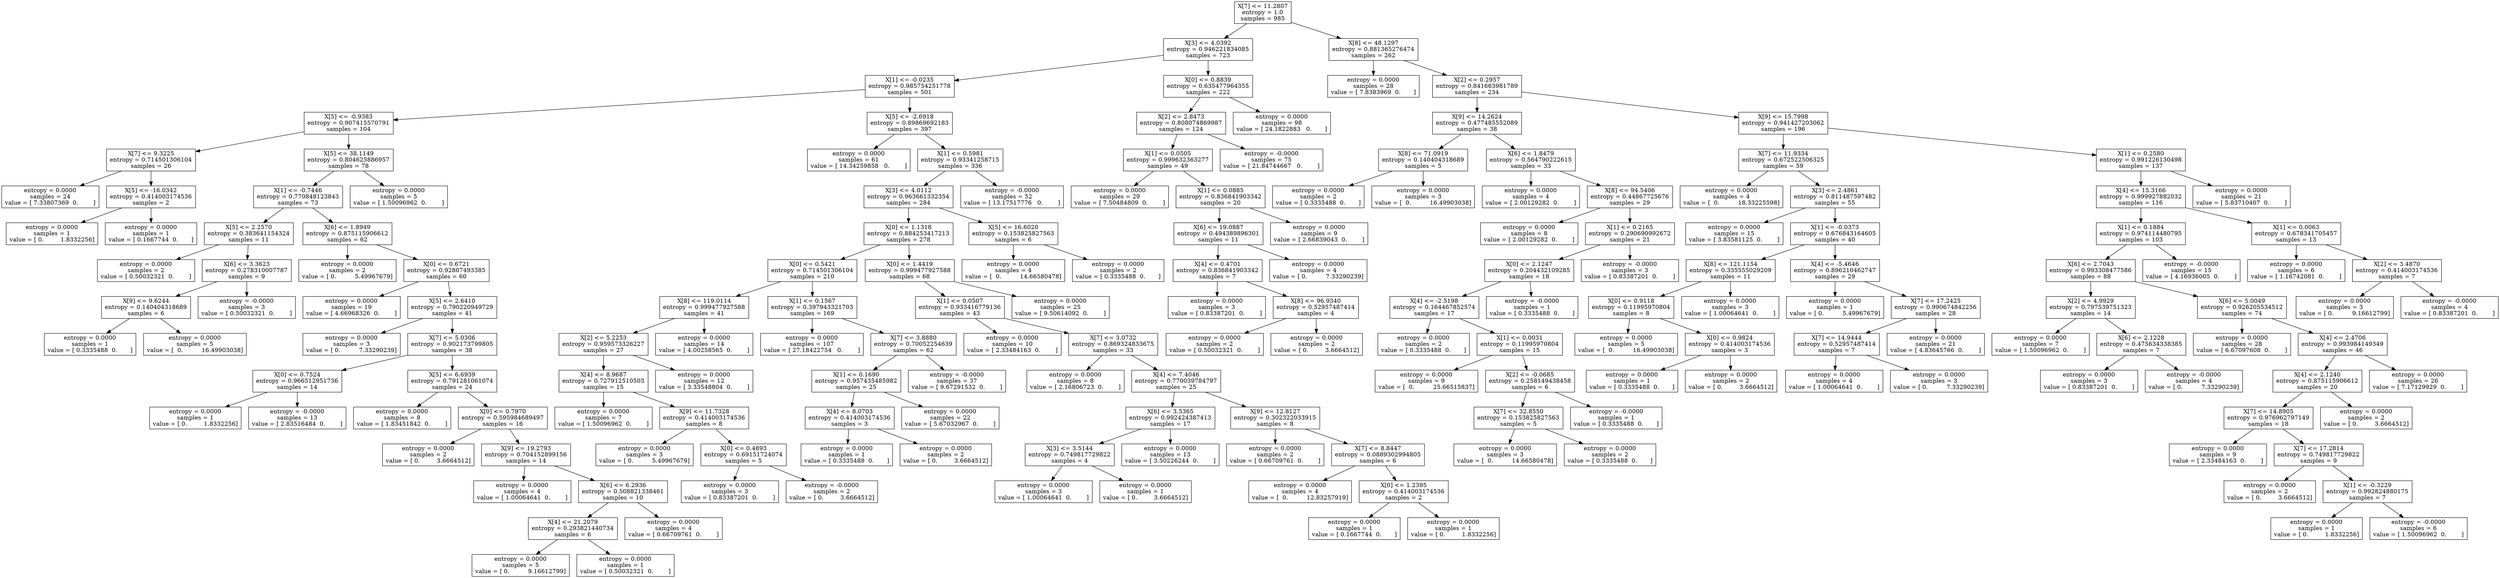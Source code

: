 digraph Tree {
0 [label="X[7] <= 11.2807\nentropy = 1.0\nsamples = 985", shape="box"] ;
1 [label="X[3] <= 4.0392\nentropy = 0.946221834085\nsamples = 723", shape="box"] ;
0 -> 1 ;
2 [label="X[1] <= -0.0235\nentropy = 0.985754251778\nsamples = 501", shape="box"] ;
1 -> 2 ;
3 [label="X[5] <= -0.9383\nentropy = 0.907415570791\nsamples = 104", shape="box"] ;
2 -> 3 ;
4 [label="X[7] <= 9.3225\nentropy = 0.714501306104\nsamples = 26", shape="box"] ;
3 -> 4 ;
5 [label="entropy = 0.0000\nsamples = 24\nvalue = [ 7.33807369  0.        ]", shape="box"] ;
4 -> 5 ;
6 [label="X[5] <= -16.0342\nentropy = 0.414003174536\nsamples = 2", shape="box"] ;
4 -> 6 ;
7 [label="entropy = 0.0000\nsamples = 1\nvalue = [ 0.         1.8332256]", shape="box"] ;
6 -> 7 ;
8 [label="entropy = 0.0000\nsamples = 1\nvalue = [ 0.1667744  0.       ]", shape="box"] ;
6 -> 8 ;
9 [label="X[5] <= 38.1149\nentropy = 0.804625886957\nsamples = 78", shape="box"] ;
3 -> 9 ;
10 [label="X[1] <= -0.7446\nentropy = 0.770848123843\nsamples = 73", shape="box"] ;
9 -> 10 ;
11 [label="X[5] <= 2.2570\nentropy = 0.383641154324\nsamples = 11", shape="box"] ;
10 -> 11 ;
12 [label="entropy = 0.0000\nsamples = 2\nvalue = [ 0.50032321  0.        ]", shape="box"] ;
11 -> 12 ;
13 [label="X[6] <= 3.3623\nentropy = 0.278310007787\nsamples = 9", shape="box"] ;
11 -> 13 ;
14 [label="X[9] <= 9.6244\nentropy = 0.140404318689\nsamples = 6", shape="box"] ;
13 -> 14 ;
15 [label="entropy = 0.0000\nsamples = 1\nvalue = [ 0.3335488  0.       ]", shape="box"] ;
14 -> 15 ;
16 [label="entropy = 0.0000\nsamples = 5\nvalue = [  0.          16.49903038]", shape="box"] ;
14 -> 16 ;
17 [label="entropy = -0.0000\nsamples = 3\nvalue = [ 0.50032321  0.        ]", shape="box"] ;
13 -> 17 ;
18 [label="X[6] <= 1.8949\nentropy = 0.875115906612\nsamples = 62", shape="box"] ;
10 -> 18 ;
19 [label="entropy = 0.0000\nsamples = 2\nvalue = [ 0.          5.49967679]", shape="box"] ;
18 -> 19 ;
20 [label="X[0] <= 0.6721\nentropy = 0.92807493385\nsamples = 60", shape="box"] ;
18 -> 20 ;
21 [label="entropy = 0.0000\nsamples = 19\nvalue = [ 4.66968326  0.        ]", shape="box"] ;
20 -> 21 ;
22 [label="X[5] <= 2.6410\nentropy = 0.790220949729\nsamples = 41", shape="box"] ;
20 -> 22 ;
23 [label="entropy = 0.0000\nsamples = 3\nvalue = [ 0.          7.33290239]", shape="box"] ;
22 -> 23 ;
24 [label="X[7] <= 5.0306\nentropy = 0.902173799805\nsamples = 38", shape="box"] ;
22 -> 24 ;
25 [label="X[0] <= 0.7524\nentropy = 0.966512951736\nsamples = 14", shape="box"] ;
24 -> 25 ;
26 [label="entropy = 0.0000\nsamples = 1\nvalue = [ 0.         1.8332256]", shape="box"] ;
25 -> 26 ;
27 [label="entropy = -0.0000\nsamples = 13\nvalue = [ 2.83516484  0.        ]", shape="box"] ;
25 -> 27 ;
28 [label="X[5] <= 6.6939\nentropy = 0.791281061074\nsamples = 24", shape="box"] ;
24 -> 28 ;
29 [label="entropy = 0.0000\nsamples = 8\nvalue = [ 1.83451842  0.        ]", shape="box"] ;
28 -> 29 ;
30 [label="X[0] <= 0.7970\nentropy = 0.595984689497\nsamples = 16", shape="box"] ;
28 -> 30 ;
31 [label="entropy = 0.0000\nsamples = 2\nvalue = [ 0.         3.6664512]", shape="box"] ;
30 -> 31 ;
32 [label="X[9] <= 19.2793\nentropy = 0.704152899156\nsamples = 14", shape="box"] ;
30 -> 32 ;
33 [label="entropy = 0.0000\nsamples = 4\nvalue = [ 1.00064641  0.        ]", shape="box"] ;
32 -> 33 ;
34 [label="X[6] <= 6.2936\nentropy = 0.508821338461\nsamples = 10", shape="box"] ;
32 -> 34 ;
35 [label="X[4] <= 21.2079\nentropy = 0.293821440734\nsamples = 6", shape="box"] ;
34 -> 35 ;
36 [label="entropy = 0.0000\nsamples = 5\nvalue = [ 0.          9.16612799]", shape="box"] ;
35 -> 36 ;
37 [label="entropy = 0.0000\nsamples = 1\nvalue = [ 0.50032321  0.        ]", shape="box"] ;
35 -> 37 ;
38 [label="entropy = 0.0000\nsamples = 4\nvalue = [ 0.66709761  0.        ]", shape="box"] ;
34 -> 38 ;
39 [label="entropy = 0.0000\nsamples = 5\nvalue = [ 1.50096962  0.        ]", shape="box"] ;
9 -> 39 ;
40 [label="X[5] <= -2.6918\nentropy = 0.89869692183\nsamples = 397", shape="box"] ;
2 -> 40 ;
41 [label="entropy = 0.0000\nsamples = 61\nvalue = [ 14.34259858   0.        ]", shape="box"] ;
40 -> 41 ;
42 [label="X[1] <= 0.5981\nentropy = 0.93341258715\nsamples = 336", shape="box"] ;
40 -> 42 ;
43 [label="X[3] <= 4.0112\nentropy = 0.963661332354\nsamples = 284", shape="box"] ;
42 -> 43 ;
44 [label="X[0] <= 1.1318\nentropy = 0.884253417213\nsamples = 278", shape="box"] ;
43 -> 44 ;
45 [label="X[0] <= 0.5421\nentropy = 0.714501306104\nsamples = 210", shape="box"] ;
44 -> 45 ;
46 [label="X[8] <= 119.0114\nentropy = 0.999477927588\nsamples = 41", shape="box"] ;
45 -> 46 ;
47 [label="X[2] <= 5.2253\nentropy = 0.959573326227\nsamples = 27", shape="box"] ;
46 -> 47 ;
48 [label="X[4] <= 8.9687\nentropy = 0.727912510503\nsamples = 15", shape="box"] ;
47 -> 48 ;
49 [label="entropy = 0.0000\nsamples = 7\nvalue = [ 1.50096962  0.        ]", shape="box"] ;
48 -> 49 ;
50 [label="X[9] <= 11.7328\nentropy = 0.414003174536\nsamples = 8", shape="box"] ;
48 -> 50 ;
51 [label="entropy = 0.0000\nsamples = 3\nvalue = [ 0.          5.49967679]", shape="box"] ;
50 -> 51 ;
52 [label="X[0] <= 0.4893\nentropy = 0.69151724074\nsamples = 5", shape="box"] ;
50 -> 52 ;
53 [label="entropy = 0.0000\nsamples = 3\nvalue = [ 0.83387201  0.        ]", shape="box"] ;
52 -> 53 ;
54 [label="entropy = -0.0000\nsamples = 2\nvalue = [ 0.         3.6664512]", shape="box"] ;
52 -> 54 ;
55 [label="entropy = 0.0000\nsamples = 12\nvalue = [ 3.33548804  0.        ]", shape="box"] ;
47 -> 55 ;
56 [label="entropy = 0.0000\nsamples = 14\nvalue = [ 4.00258565  0.        ]", shape="box"] ;
46 -> 56 ;
57 [label="X[1] <= 0.1567\nentropy = 0.397943321703\nsamples = 169", shape="box"] ;
45 -> 57 ;
58 [label="entropy = 0.0000\nsamples = 107\nvalue = [ 27.18422754   0.        ]", shape="box"] ;
57 -> 58 ;
59 [label="X[7] <= 3.8880\nentropy = 0.70052254639\nsamples = 62", shape="box"] ;
57 -> 59 ;
60 [label="X[1] <= 0.1690\nentropy = 0.957435485982\nsamples = 25", shape="box"] ;
59 -> 60 ;
61 [label="X[4] <= 8.0703\nentropy = 0.414003174536\nsamples = 3", shape="box"] ;
60 -> 61 ;
62 [label="entropy = 0.0000\nsamples = 1\nvalue = [ 0.3335488  0.       ]", shape="box"] ;
61 -> 62 ;
63 [label="entropy = 0.0000\nsamples = 2\nvalue = [ 0.         3.6664512]", shape="box"] ;
61 -> 63 ;
64 [label="entropy = 0.0000\nsamples = 22\nvalue = [ 5.67032967  0.        ]", shape="box"] ;
60 -> 64 ;
65 [label="entropy = -0.0000\nsamples = 37\nvalue = [ 9.67291532  0.        ]", shape="box"] ;
59 -> 65 ;
66 [label="X[0] <= 1.4419\nentropy = 0.999477927588\nsamples = 68", shape="box"] ;
44 -> 66 ;
67 [label="X[1] <= 0.0507\nentropy = 0.933416779136\nsamples = 43", shape="box"] ;
66 -> 67 ;
68 [label="entropy = 0.0000\nsamples = 10\nvalue = [ 2.33484163  0.        ]", shape="box"] ;
67 -> 68 ;
69 [label="X[7] <= 3.0732\nentropy = 0.869324833675\nsamples = 33", shape="box"] ;
67 -> 69 ;
70 [label="entropy = 0.0000\nsamples = 8\nvalue = [ 2.16806723  0.        ]", shape="box"] ;
69 -> 70 ;
71 [label="X[4] <= 7.4046\nentropy = 0.770039784797\nsamples = 25", shape="box"] ;
69 -> 71 ;
72 [label="X[6] <= 3.5365\nentropy = 0.992424387413\nsamples = 17", shape="box"] ;
71 -> 72 ;
73 [label="X[3] <= 3.5144\nentropy = 0.749817729822\nsamples = 4", shape="box"] ;
72 -> 73 ;
74 [label="entropy = 0.0000\nsamples = 3\nvalue = [ 1.00064641  0.        ]", shape="box"] ;
73 -> 74 ;
75 [label="entropy = 0.0000\nsamples = 1\nvalue = [ 0.         3.6664512]", shape="box"] ;
73 -> 75 ;
76 [label="entropy = 0.0000\nsamples = 13\nvalue = [ 3.50226244  0.        ]", shape="box"] ;
72 -> 76 ;
77 [label="X[9] <= 12.8127\nentropy = 0.302322033915\nsamples = 8", shape="box"] ;
71 -> 77 ;
78 [label="entropy = 0.0000\nsamples = 2\nvalue = [ 0.66709761  0.        ]", shape="box"] ;
77 -> 78 ;
79 [label="X[7] <= 8.8447\nentropy = 0.0889302994805\nsamples = 6", shape="box"] ;
77 -> 79 ;
80 [label="entropy = 0.0000\nsamples = 4\nvalue = [  0.          12.83257919]", shape="box"] ;
79 -> 80 ;
81 [label="X[0] <= 1.2395\nentropy = 0.414003174536\nsamples = 2", shape="box"] ;
79 -> 81 ;
82 [label="entropy = 0.0000\nsamples = 1\nvalue = [ 0.1667744  0.       ]", shape="box"] ;
81 -> 82 ;
83 [label="entropy = 0.0000\nsamples = 1\nvalue = [ 0.         1.8332256]", shape="box"] ;
81 -> 83 ;
84 [label="entropy = 0.0000\nsamples = 25\nvalue = [ 9.50614092  0.        ]", shape="box"] ;
66 -> 84 ;
85 [label="X[5] <= 16.6020\nentropy = 0.153825827563\nsamples = 6", shape="box"] ;
43 -> 85 ;
86 [label="entropy = 0.0000\nsamples = 4\nvalue = [  0.          14.66580478]", shape="box"] ;
85 -> 86 ;
87 [label="entropy = 0.0000\nsamples = 2\nvalue = [ 0.3335488  0.       ]", shape="box"] ;
85 -> 87 ;
88 [label="entropy = -0.0000\nsamples = 52\nvalue = [ 13.17517776   0.        ]", shape="box"] ;
42 -> 88 ;
89 [label="X[0] <= 0.8839\nentropy = 0.635477964355\nsamples = 222", shape="box"] ;
1 -> 89 ;
90 [label="X[2] <= 2.8473\nentropy = 0.808074869987\nsamples = 124", shape="box"] ;
89 -> 90 ;
91 [label="X[1] <= 0.0505\nentropy = 0.999632363277\nsamples = 49", shape="box"] ;
90 -> 91 ;
92 [label="entropy = 0.0000\nsamples = 29\nvalue = [ 7.50484809  0.        ]", shape="box"] ;
91 -> 92 ;
93 [label="X[1] <= 0.0885\nentropy = 0.836841903342\nsamples = 20", shape="box"] ;
91 -> 93 ;
94 [label="X[6] <= 19.0887\nentropy = 0.494389896301\nsamples = 11", shape="box"] ;
93 -> 94 ;
95 [label="X[4] <= 0.4701\nentropy = 0.836841903342\nsamples = 7", shape="box"] ;
94 -> 95 ;
96 [label="entropy = 0.0000\nsamples = 3\nvalue = [ 0.83387201  0.        ]", shape="box"] ;
95 -> 96 ;
97 [label="X[8] <= 96.9340\nentropy = 0.52957487414\nsamples = 4", shape="box"] ;
95 -> 97 ;
98 [label="entropy = 0.0000\nsamples = 2\nvalue = [ 0.50032321  0.        ]", shape="box"] ;
97 -> 98 ;
99 [label="entropy = 0.0000\nsamples = 2\nvalue = [ 0.         3.6664512]", shape="box"] ;
97 -> 99 ;
100 [label="entropy = 0.0000\nsamples = 4\nvalue = [ 0.          7.33290239]", shape="box"] ;
94 -> 100 ;
101 [label="entropy = 0.0000\nsamples = 9\nvalue = [ 2.66839043  0.        ]", shape="box"] ;
93 -> 101 ;
102 [label="entropy = -0.0000\nsamples = 75\nvalue = [ 21.84744667   0.        ]", shape="box"] ;
90 -> 102 ;
103 [label="entropy = 0.0000\nsamples = 98\nvalue = [ 24.1822883   0.       ]", shape="box"] ;
89 -> 103 ;
104 [label="X[8] <= 48.1297\nentropy = 0.881365276474\nsamples = 262", shape="box"] ;
0 -> 104 ;
105 [label="entropy = 0.0000\nsamples = 28\nvalue = [ 7.8383969  0.       ]", shape="box"] ;
104 -> 105 ;
106 [label="X[2] <= 0.2957\nentropy = 0.841663981789\nsamples = 234", shape="box"] ;
104 -> 106 ;
107 [label="X[9] <= 14.2624\nentropy = 0.477485552089\nsamples = 38", shape="box"] ;
106 -> 107 ;
108 [label="X[8] <= 71.0919\nentropy = 0.140404318689\nsamples = 5", shape="box"] ;
107 -> 108 ;
109 [label="entropy = 0.0000\nsamples = 2\nvalue = [ 0.3335488  0.       ]", shape="box"] ;
108 -> 109 ;
110 [label="entropy = 0.0000\nsamples = 3\nvalue = [  0.          16.49903038]", shape="box"] ;
108 -> 110 ;
111 [label="X[6] <= 1.8479\nentropy = 0.564790222615\nsamples = 33", shape="box"] ;
107 -> 111 ;
112 [label="entropy = 0.0000\nsamples = 4\nvalue = [ 2.00129282  0.        ]", shape="box"] ;
111 -> 112 ;
113 [label="X[8] <= 94.5406\nentropy = 0.44867725676\nsamples = 29", shape="box"] ;
111 -> 113 ;
114 [label="entropy = 0.0000\nsamples = 8\nvalue = [ 2.00129282  0.        ]", shape="box"] ;
113 -> 114 ;
115 [label="X[1] <= 0.2165\nentropy = 0.290690992672\nsamples = 21", shape="box"] ;
113 -> 115 ;
116 [label="X[0] <= 2.1247\nentropy = 0.204432109285\nsamples = 18", shape="box"] ;
115 -> 116 ;
117 [label="X[4] <= -2.5198\nentropy = 0.164467852574\nsamples = 17", shape="box"] ;
116 -> 117 ;
118 [label="entropy = 0.0000\nsamples = 2\nvalue = [ 0.3335488  0.       ]", shape="box"] ;
117 -> 118 ;
119 [label="X[1] <= 0.0031\nentropy = 0.11995970804\nsamples = 15", shape="box"] ;
117 -> 119 ;
120 [label="entropy = 0.0000\nsamples = 9\nvalue = [  0.          25.66515837]", shape="box"] ;
119 -> 120 ;
121 [label="X[2] <= -0.0685\nentropy = 0.258149438458\nsamples = 6", shape="box"] ;
119 -> 121 ;
122 [label="X[7] <= 32.8550\nentropy = 0.153825827563\nsamples = 5", shape="box"] ;
121 -> 122 ;
123 [label="entropy = 0.0000\nsamples = 3\nvalue = [  0.          14.66580478]", shape="box"] ;
122 -> 123 ;
124 [label="entropy = 0.0000\nsamples = 2\nvalue = [ 0.3335488  0.       ]", shape="box"] ;
122 -> 124 ;
125 [label="entropy = -0.0000\nsamples = 1\nvalue = [ 0.3335488  0.       ]", shape="box"] ;
121 -> 125 ;
126 [label="entropy = -0.0000\nsamples = 1\nvalue = [ 0.3335488  0.       ]", shape="box"] ;
116 -> 126 ;
127 [label="entropy = -0.0000\nsamples = 3\nvalue = [ 0.83387201  0.        ]", shape="box"] ;
115 -> 127 ;
128 [label="X[9] <= 15.7998\nentropy = 0.941427203062\nsamples = 196", shape="box"] ;
106 -> 128 ;
129 [label="X[7] <= 11.9334\nentropy = 0.672522506325\nsamples = 59", shape="box"] ;
128 -> 129 ;
130 [label="entropy = 0.0000\nsamples = 4\nvalue = [  0.          18.33225598]", shape="box"] ;
129 -> 130 ;
131 [label="X[3] <= 2.4861\nentropy = 0.811487597482\nsamples = 55", shape="box"] ;
129 -> 131 ;
132 [label="entropy = 0.0000\nsamples = 15\nvalue = [ 3.83581125  0.        ]", shape="box"] ;
131 -> 132 ;
133 [label="X[1] <= -0.0373\nentropy = 0.676843164605\nsamples = 40", shape="box"] ;
131 -> 133 ;
134 [label="X[8] <= 121.1154\nentropy = 0.335555029209\nsamples = 11", shape="box"] ;
133 -> 134 ;
135 [label="X[0] <= 0.9118\nentropy = 0.11995970804\nsamples = 8", shape="box"] ;
134 -> 135 ;
136 [label="entropy = 0.0000\nsamples = 5\nvalue = [  0.          16.49903038]", shape="box"] ;
135 -> 136 ;
137 [label="X[0] <= 0.9824\nentropy = 0.414003174536\nsamples = 3", shape="box"] ;
135 -> 137 ;
138 [label="entropy = 0.0000\nsamples = 1\nvalue = [ 0.3335488  0.       ]", shape="box"] ;
137 -> 138 ;
139 [label="entropy = 0.0000\nsamples = 2\nvalue = [ 0.         3.6664512]", shape="box"] ;
137 -> 139 ;
140 [label="entropy = 0.0000\nsamples = 3\nvalue = [ 1.00064641  0.        ]", shape="box"] ;
134 -> 140 ;
141 [label="X[4] <= -5.4646\nentropy = 0.896210462747\nsamples = 29", shape="box"] ;
133 -> 141 ;
142 [label="entropy = 0.0000\nsamples = 1\nvalue = [ 0.          5.49967679]", shape="box"] ;
141 -> 142 ;
143 [label="X[7] <= 17.2425\nentropy = 0.990674842256\nsamples = 28", shape="box"] ;
141 -> 143 ;
144 [label="X[7] <= 14.9444\nentropy = 0.52957487414\nsamples = 7", shape="box"] ;
143 -> 144 ;
145 [label="entropy = 0.0000\nsamples = 4\nvalue = [ 1.00064641  0.        ]", shape="box"] ;
144 -> 145 ;
146 [label="entropy = 0.0000\nsamples = 3\nvalue = [ 0.          7.33290239]", shape="box"] ;
144 -> 146 ;
147 [label="entropy = 0.0000\nsamples = 21\nvalue = [ 4.83645766  0.        ]", shape="box"] ;
143 -> 147 ;
148 [label="X[1] <= 0.2580\nentropy = 0.991226130498\nsamples = 137", shape="box"] ;
128 -> 148 ;
149 [label="X[4] <= 15.3166\nentropy = 0.999927882032\nsamples = 116", shape="box"] ;
148 -> 149 ;
150 [label="X[1] <= 0.1884\nentropy = 0.974114480795\nsamples = 103", shape="box"] ;
149 -> 150 ;
151 [label="X[6] <= 2.7043\nentropy = 0.993308477586\nsamples = 88", shape="box"] ;
150 -> 151 ;
152 [label="X[2] <= 4.9929\nentropy = 0.797539751323\nsamples = 14", shape="box"] ;
151 -> 152 ;
153 [label="entropy = 0.0000\nsamples = 7\nvalue = [ 1.50096962  0.        ]", shape="box"] ;
152 -> 153 ;
154 [label="X[6] <= 2.1228\nentropy = 0.475634338385\nsamples = 7", shape="box"] ;
152 -> 154 ;
155 [label="entropy = 0.0000\nsamples = 3\nvalue = [ 0.83387201  0.        ]", shape="box"] ;
154 -> 155 ;
156 [label="entropy = -0.0000\nsamples = 4\nvalue = [ 0.          7.33290239]", shape="box"] ;
154 -> 156 ;
157 [label="X[6] <= 5.0049\nentropy = 0.926205534512\nsamples = 74", shape="box"] ;
151 -> 157 ;
158 [label="entropy = 0.0000\nsamples = 28\nvalue = [ 6.67097608  0.        ]", shape="box"] ;
157 -> 158 ;
159 [label="X[4] <= 2.4706\nentropy = 0.993984149349\nsamples = 46", shape="box"] ;
157 -> 159 ;
160 [label="X[4] <= 2.1240\nentropy = 0.875115906612\nsamples = 20", shape="box"] ;
159 -> 160 ;
161 [label="X[7] <= 14.8905\nentropy = 0.976962797149\nsamples = 18", shape="box"] ;
160 -> 161 ;
162 [label="entropy = 0.0000\nsamples = 9\nvalue = [ 2.33484163  0.        ]", shape="box"] ;
161 -> 162 ;
163 [label="X[7] <= 17.2814\nentropy = 0.749817729822\nsamples = 9", shape="box"] ;
161 -> 163 ;
164 [label="entropy = 0.0000\nsamples = 2\nvalue = [ 0.         3.6664512]", shape="box"] ;
163 -> 164 ;
165 [label="X[1] <= -0.3229\nentropy = 0.992824880175\nsamples = 7", shape="box"] ;
163 -> 165 ;
166 [label="entropy = 0.0000\nsamples = 1\nvalue = [ 0.         1.8332256]", shape="box"] ;
165 -> 166 ;
167 [label="entropy = -0.0000\nsamples = 6\nvalue = [ 1.50096962  0.        ]", shape="box"] ;
165 -> 167 ;
168 [label="entropy = 0.0000\nsamples = 2\nvalue = [ 0.         3.6664512]", shape="box"] ;
160 -> 168 ;
169 [label="entropy = 0.0000\nsamples = 26\nvalue = [ 7.17129929  0.        ]", shape="box"] ;
159 -> 169 ;
170 [label="entropy = -0.0000\nsamples = 15\nvalue = [ 4.16936005  0.        ]", shape="box"] ;
150 -> 170 ;
171 [label="X[1] <= 0.0063\nentropy = 0.678341705457\nsamples = 13", shape="box"] ;
149 -> 171 ;
172 [label="entropy = 0.0000\nsamples = 6\nvalue = [ 1.16742081  0.        ]", shape="box"] ;
171 -> 172 ;
173 [label="X[2] <= 3.4870\nentropy = 0.414003174536\nsamples = 7", shape="box"] ;
171 -> 173 ;
174 [label="entropy = 0.0000\nsamples = 3\nvalue = [ 0.          9.16612799]", shape="box"] ;
173 -> 174 ;
175 [label="entropy = -0.0000\nsamples = 4\nvalue = [ 0.83387201  0.        ]", shape="box"] ;
173 -> 175 ;
176 [label="entropy = 0.0000\nsamples = 21\nvalue = [ 5.83710407  0.        ]", shape="box"] ;
148 -> 176 ;
}